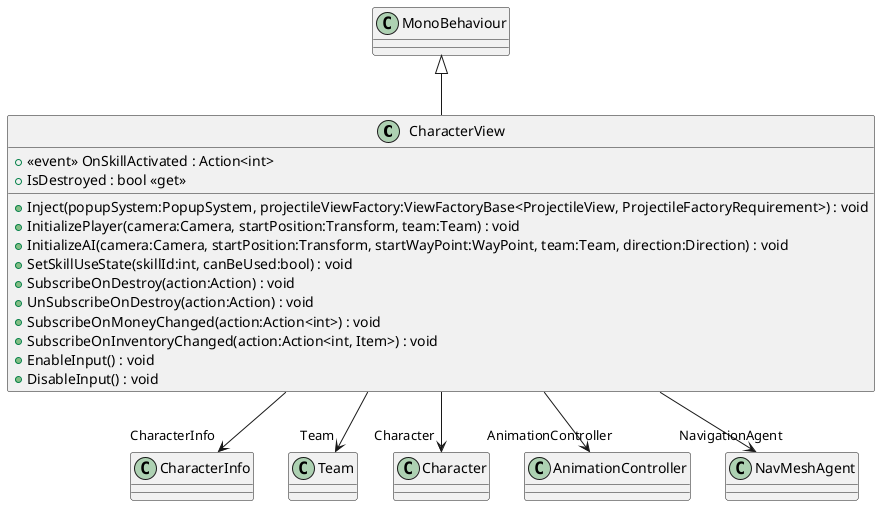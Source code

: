 @startuml
class CharacterView {
    +  <<event>> OnSkillActivated : Action<int> 
    + IsDestroyed : bool <<get>>
    + Inject(popupSystem:PopupSystem, projectileViewFactory:ViewFactoryBase<ProjectileView, ProjectileFactoryRequirement>) : void
    + InitializePlayer(camera:Camera, startPosition:Transform, team:Team) : void
    + InitializeAI(camera:Camera, startPosition:Transform, startWayPoint:WayPoint, team:Team, direction:Direction) : void
    + SetSkillUseState(skillId:int, canBeUsed:bool) : void
    + SubscribeOnDestroy(action:Action) : void
    + UnSubscribeOnDestroy(action:Action) : void
    + SubscribeOnMoneyChanged(action:Action<int>) : void
    + SubscribeOnInventoryChanged(action:Action<int, Item>) : void
    + EnableInput() : void
    + DisableInput() : void
}
MonoBehaviour <|-- CharacterView
CharacterView --> "CharacterInfo" CharacterInfo
CharacterView --> "Team" Team
CharacterView --> "Character" Character
CharacterView --> "AnimationController" AnimationController
CharacterView --> "NavigationAgent" NavMeshAgent
@enduml
